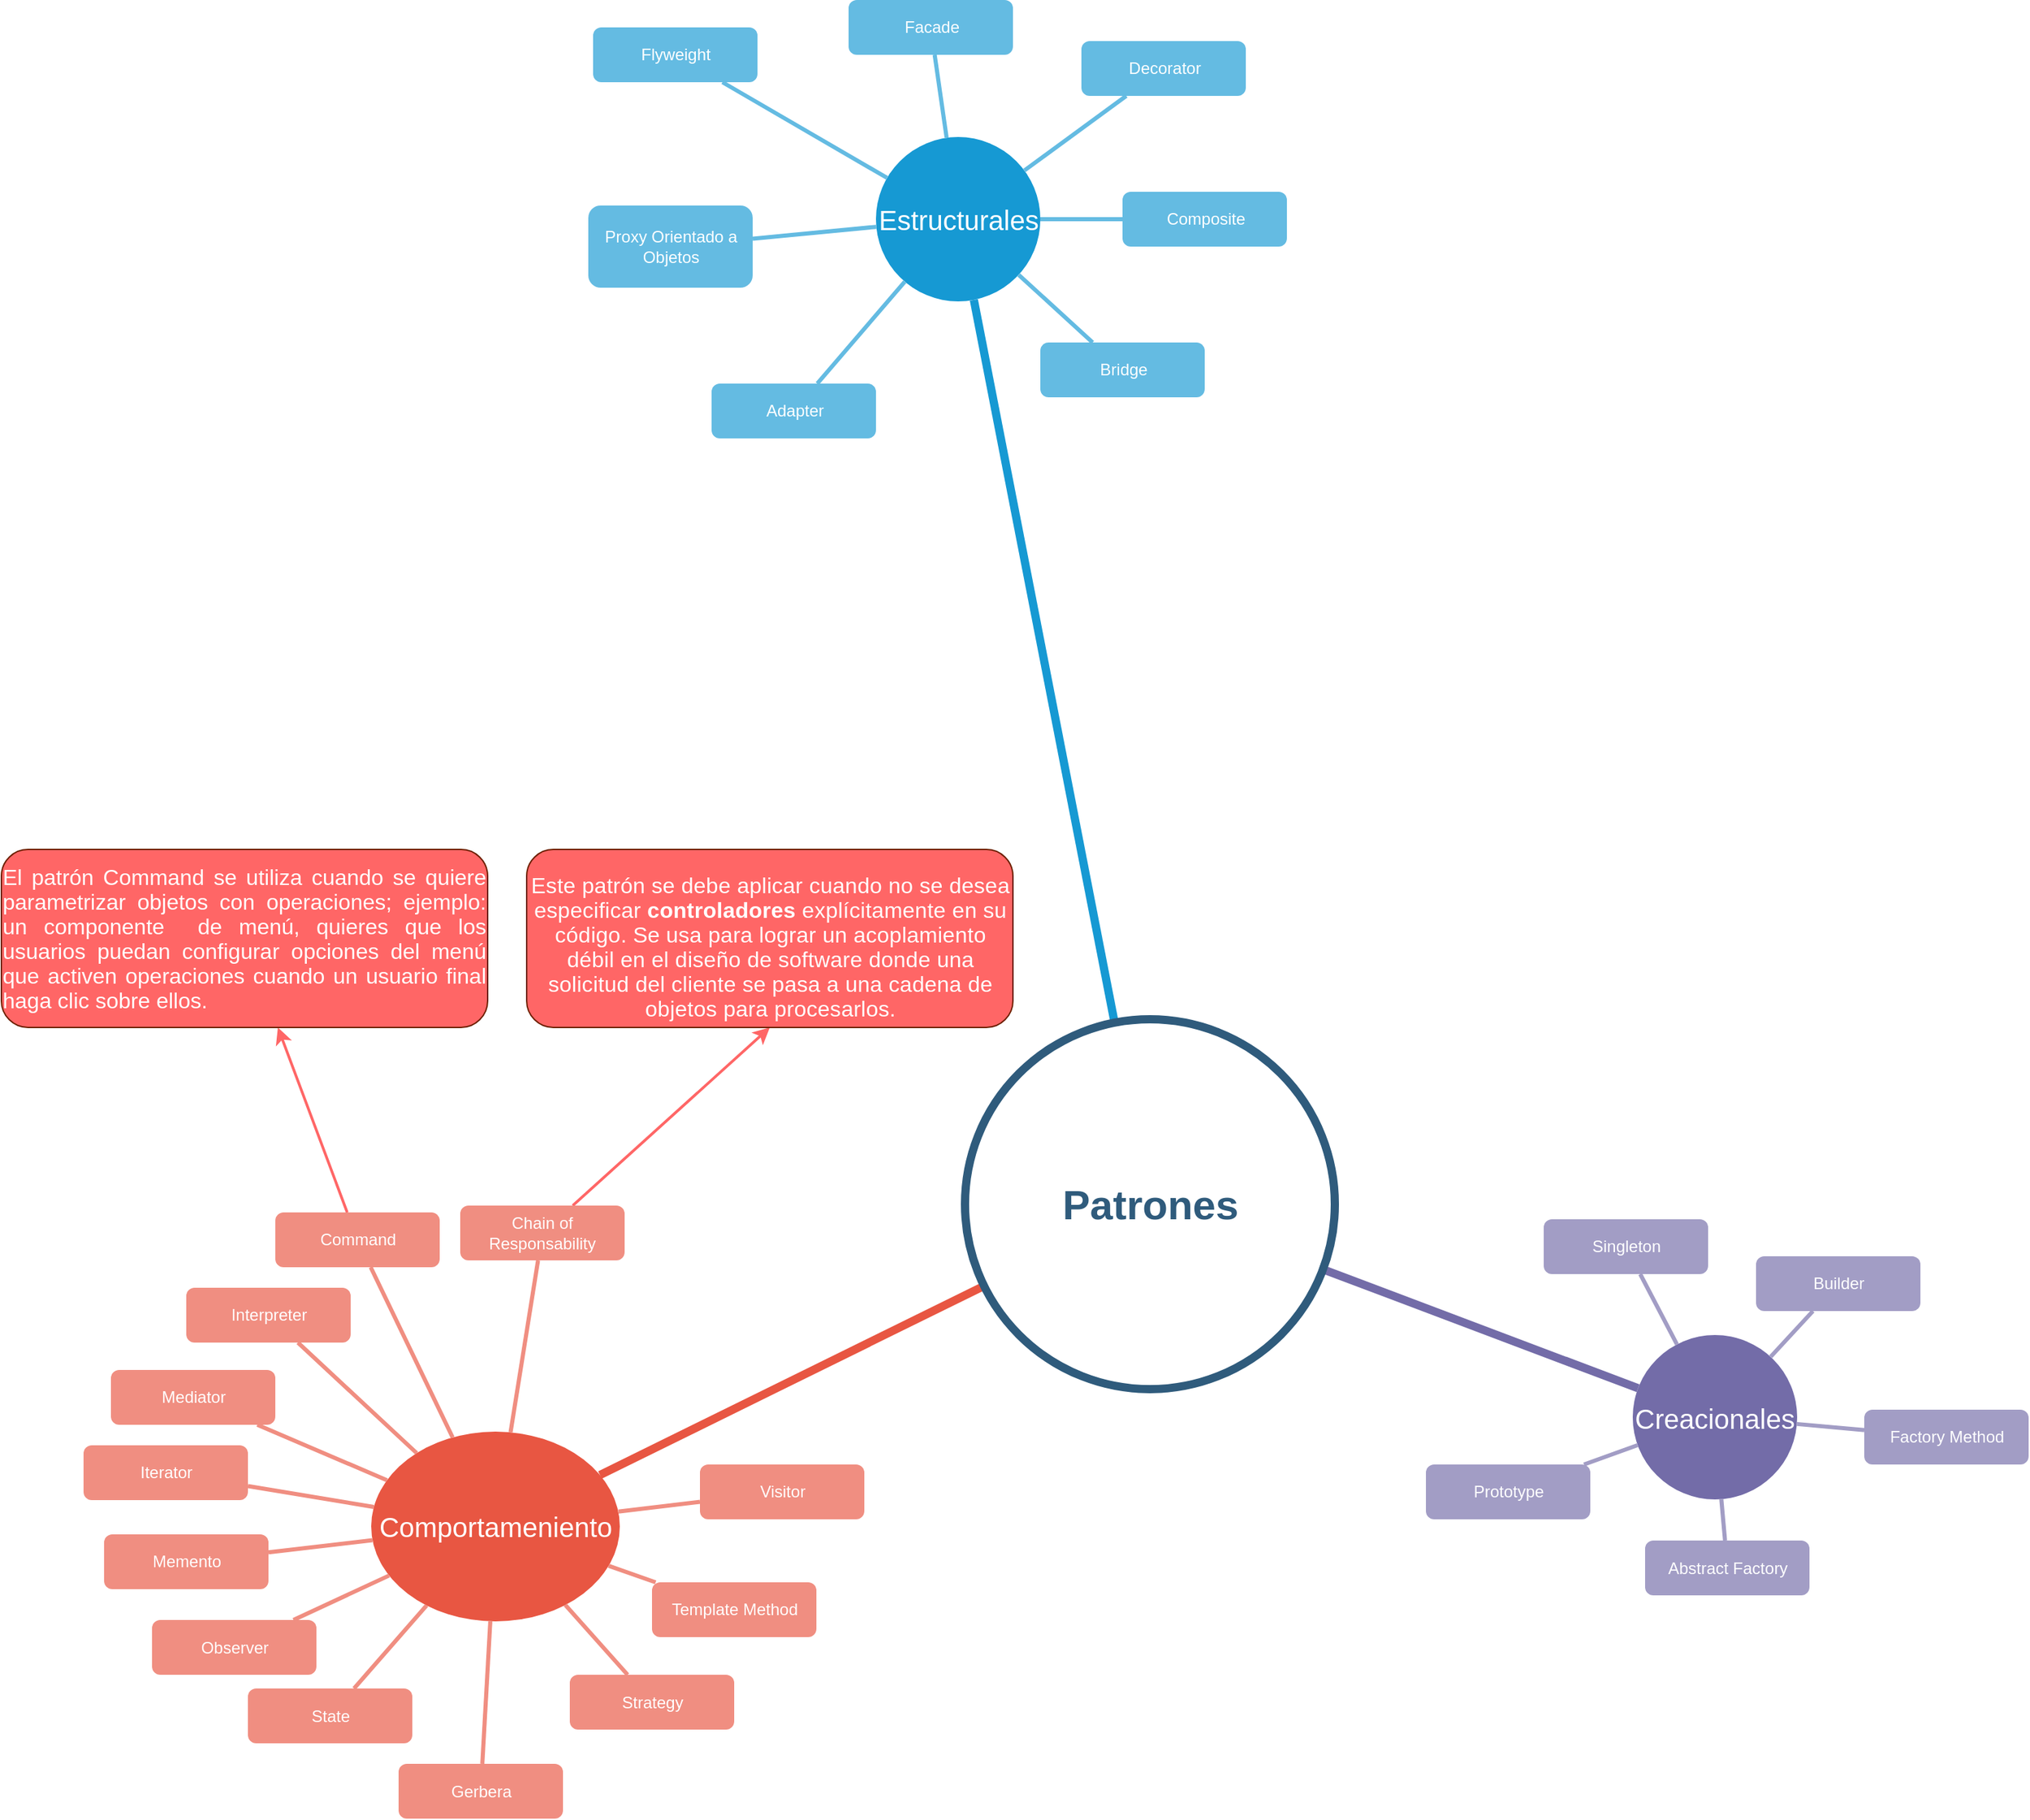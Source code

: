<mxfile version="17.2.4" type="github">
  <diagram id="6a731a19-8d31-9384-78a2-239565b7b9f0" name="Page-1">
    <mxGraphModel dx="868" dy="454" grid="1" gridSize="10" guides="1" tooltips="1" connect="1" arrows="1" fold="1" page="1" pageScale="1" pageWidth="1169" pageHeight="827" background="none" math="0" shadow="0">
      <root>
        <mxCell id="0" />
        <mxCell id="1" parent="0" />
        <mxCell id="1353" value="Estructurales" style="ellipse;whiteSpace=wrap;html=1;shadow=0;fontFamily=Helvetica;fontSize=20;fontColor=#FFFFFF;align=center;strokeWidth=3;fillColor=#1699D3;strokeColor=none;" parent="1" vertex="1">
          <mxGeometry x="818.5" y="200" width="120" height="120" as="geometry" />
        </mxCell>
        <mxCell id="1354" value="Creacionales" style="ellipse;whiteSpace=wrap;html=1;shadow=0;fontFamily=Helvetica;fontSize=20;fontColor=#FFFFFF;align=center;strokeWidth=3;fillColor=#736ca8;strokeColor=none;" parent="1" vertex="1">
          <mxGeometry x="1371" y="1074.5" width="120" height="120" as="geometry" />
        </mxCell>
        <mxCell id="1356" value="Comportameniento" style="ellipse;whiteSpace=wrap;html=1;shadow=0;fontFamily=Helvetica;fontSize=20;fontColor=#FFFFFF;align=center;strokeWidth=3;fillColor=#E85642;strokeColor=none;" parent="1" vertex="1">
          <mxGeometry x="450" y="1145" width="181.5" height="138.5" as="geometry" />
        </mxCell>
        <mxCell id="1362" style="endArrow=none;strokeWidth=6;strokeColor=#1699D3;html=1;" parent="1" source="1515" target="1353" edge="1">
          <mxGeometry relative="1" as="geometry" />
        </mxCell>
        <mxCell id="1364" style="endArrow=none;strokeWidth=6;strokeColor=#736ca8;html=1;" parent="1" source="1515" target="1354" edge="1">
          <mxGeometry relative="1" as="geometry" />
        </mxCell>
        <mxCell id="1366" value="" style="edgeStyle=none;endArrow=none;strokeWidth=6;strokeColor=#E85642;html=1;" parent="1" source="1515" target="1356" edge="1">
          <mxGeometry x="181" y="226.5" width="100" height="100" as="geometry">
            <mxPoint x="181" y="326.5" as="sourcePoint" />
            <mxPoint x="281" y="226.5" as="targetPoint" />
          </mxGeometry>
        </mxCell>
        <mxCell id="1437" value="Proxy Orientado a Objetos" style="rounded=1;fillColor=#64BBE2;strokeColor=none;strokeWidth=3;shadow=0;html=1;fontColor=#FFFFFF;imageAlign=center;whiteSpace=wrap;" parent="1" vertex="1">
          <mxGeometry x="608.5" y="250" width="120" height="60" as="geometry" />
        </mxCell>
        <mxCell id="1438" value="Flyweight" style="rounded=1;fillColor=#64BBE2;strokeColor=none;strokeWidth=3;shadow=0;html=1;fontColor=#FFFFFF;" parent="1" vertex="1">
          <mxGeometry x="612" y="120" width="120" height="40" as="geometry" />
        </mxCell>
        <mxCell id="1439" value="Facade" style="rounded=1;fillColor=#64BBE2;strokeColor=none;strokeWidth=3;shadow=0;html=1;fontColor=#FFFFFF;" parent="1" vertex="1">
          <mxGeometry x="798.5" y="100" width="120" height="40" as="geometry" />
        </mxCell>
        <mxCell id="1440" value="Decorator" style="rounded=1;fillColor=#64BBE2;strokeColor=none;strokeWidth=3;shadow=0;html=1;fontColor=#FFFFFF;" parent="1" vertex="1">
          <mxGeometry x="968.5" y="130" width="120" height="40" as="geometry" />
        </mxCell>
        <mxCell id="1441" value="Bridge" style="rounded=1;fillColor=#64BBE2;strokeColor=none;strokeWidth=3;shadow=0;html=1;fontColor=#FFFFFF;" parent="1" vertex="1">
          <mxGeometry x="938.5" y="350" width="120" height="40" as="geometry" />
        </mxCell>
        <mxCell id="1442" value="Composite" style="rounded=1;fillColor=#64BBE2;strokeColor=none;strokeWidth=3;shadow=0;html=1;fontColor=#FFFFFF;" parent="1" vertex="1">
          <mxGeometry x="998.5" y="240" width="120" height="40" as="geometry" />
        </mxCell>
        <mxCell id="1443" value="Adapter" style="rounded=1;fillColor=#64BBE2;strokeColor=none;strokeWidth=3;shadow=0;html=1;fontColor=#FFFFFF;" parent="1" vertex="1">
          <mxGeometry x="698.5" y="380" width="120" height="40" as="geometry" />
        </mxCell>
        <mxCell id="1448" value="" style="edgeStyle=none;endArrow=none;strokeWidth=3;strokeColor=#64BBE2;html=1;" parent="1" source="1353" target="1437" edge="1">
          <mxGeometry x="-1141.5" y="-410" width="100" height="100" as="geometry">
            <mxPoint x="-1141.5" y="-310" as="sourcePoint" />
            <mxPoint x="-1041.5" y="-410" as="targetPoint" />
          </mxGeometry>
        </mxCell>
        <mxCell id="1449" value="" style="edgeStyle=none;endArrow=none;strokeWidth=3;strokeColor=#64BBE2;html=1;" parent="1" source="1353" target="1438" edge="1">
          <mxGeometry x="-1141.5" y="-410" width="100" height="100" as="geometry">
            <mxPoint x="-1141.5" y="-310" as="sourcePoint" />
            <mxPoint x="-1041.5" y="-410" as="targetPoint" />
          </mxGeometry>
        </mxCell>
        <mxCell id="1450" value="" style="edgeStyle=none;endArrow=none;strokeWidth=3;strokeColor=#64BBE2;html=1;" parent="1" source="1353" target="1439" edge="1">
          <mxGeometry x="-1141.5" y="-410" width="100" height="100" as="geometry">
            <mxPoint x="-1141.5" y="-310" as="sourcePoint" />
            <mxPoint x="-1041.5" y="-410" as="targetPoint" />
          </mxGeometry>
        </mxCell>
        <mxCell id="1451" value="" style="edgeStyle=none;endArrow=none;strokeWidth=3;strokeColor=#64BBE2;html=1;" parent="1" source="1353" target="1440" edge="1">
          <mxGeometry x="-1141.5" y="-410" width="100" height="100" as="geometry">
            <mxPoint x="-1141.5" y="-310" as="sourcePoint" />
            <mxPoint x="-1041.5" y="-410" as="targetPoint" />
          </mxGeometry>
        </mxCell>
        <mxCell id="1452" value="" style="edgeStyle=none;endArrow=none;strokeWidth=3;strokeColor=#64BBE2;html=1;" parent="1" source="1353" target="1442" edge="1">
          <mxGeometry x="-1141.5" y="-410" width="100" height="100" as="geometry">
            <mxPoint x="-1141.5" y="-310" as="sourcePoint" />
            <mxPoint x="-1041.5" y="-410" as="targetPoint" />
          </mxGeometry>
        </mxCell>
        <mxCell id="1453" value="" style="edgeStyle=none;endArrow=none;strokeWidth=3;strokeColor=#64BBE2;html=1;" parent="1" source="1353" target="1441" edge="1">
          <mxGeometry x="-1141.5" y="-410" width="100" height="100" as="geometry">
            <mxPoint x="-1141.5" y="-310" as="sourcePoint" />
            <mxPoint x="-1041.5" y="-410" as="targetPoint" />
          </mxGeometry>
        </mxCell>
        <mxCell id="1454" value="" style="edgeStyle=none;endArrow=none;strokeWidth=3;strokeColor=#64BBE2;html=1;" parent="1" source="1353" target="1443" edge="1">
          <mxGeometry x="-1141.5" y="-410" width="100" height="100" as="geometry">
            <mxPoint x="-1141.5" y="-310" as="sourcePoint" />
            <mxPoint x="-1041.5" y="-410" as="targetPoint" />
          </mxGeometry>
        </mxCell>
        <mxCell id="1457" value="Singleton" style="rounded=1;fillColor=#a29dc5;strokeColor=none;strokeWidth=3;shadow=0;html=1;fontColor=#FFFFFF;" parent="1" vertex="1">
          <mxGeometry x="1306" y="990" width="120" height="40" as="geometry" />
        </mxCell>
        <mxCell id="1458" value="Abstract Factory" style="rounded=1;fillColor=#a29dc5;strokeColor=none;strokeWidth=3;shadow=0;html=1;fontColor=#FFFFFF;" parent="1" vertex="1">
          <mxGeometry x="1380" y="1224.5" width="120" height="40" as="geometry" />
        </mxCell>
        <mxCell id="1459" value="Builder" style="rounded=1;fillColor=#a29dc5;strokeColor=none;strokeWidth=3;shadow=0;html=1;fontColor=#FFFFFF;" parent="1" vertex="1">
          <mxGeometry x="1461" y="1017" width="120" height="40" as="geometry" />
        </mxCell>
        <mxCell id="1461" value="Factory Method" style="rounded=1;fillColor=#a29dc5;strokeColor=none;strokeWidth=3;shadow=0;html=1;fontColor=#FFFFFF;" parent="1" vertex="1">
          <mxGeometry x="1540" y="1129" width="120" height="40" as="geometry" />
        </mxCell>
        <mxCell id="1462" value="Prototype" style="rounded=1;fillColor=#a29dc5;strokeColor=none;strokeWidth=3;shadow=0;html=1;fontColor=#FFFFFF;" parent="1" vertex="1">
          <mxGeometry x="1220" y="1169" width="120" height="40" as="geometry" />
        </mxCell>
        <mxCell id="1464" value="" style="edgeStyle=none;endArrow=none;strokeWidth=3;strokeColor=#A29DC5;html=1;" parent="1" source="1354" target="1461" edge="1">
          <mxGeometry x="-89" y="-200.5" width="100" height="100" as="geometry">
            <mxPoint x="-89" y="-100.5" as="sourcePoint" />
            <mxPoint x="11" y="-200.5" as="targetPoint" />
          </mxGeometry>
        </mxCell>
        <mxCell id="1465" value="" style="edgeStyle=none;endArrow=none;strokeWidth=3;strokeColor=#A29DC5;html=1;" parent="1" source="1354" target="1458" edge="1">
          <mxGeometry x="-89" y="-200.5" width="100" height="100" as="geometry">
            <mxPoint x="-89" y="-100.5" as="sourcePoint" />
            <mxPoint x="11" y="-200.5" as="targetPoint" />
          </mxGeometry>
        </mxCell>
        <mxCell id="1466" value="" style="edgeStyle=none;endArrow=none;strokeWidth=3;strokeColor=#A29DC5;html=1;" parent="1" source="1354" target="1462" edge="1">
          <mxGeometry x="-89" y="-200.5" width="100" height="100" as="geometry">
            <mxPoint x="-89" y="-100.5" as="sourcePoint" />
            <mxPoint x="11" y="-200.5" as="targetPoint" />
          </mxGeometry>
        </mxCell>
        <mxCell id="1467" value="" style="edgeStyle=none;endArrow=none;strokeWidth=3;strokeColor=#A29DC5;html=1;" parent="1" source="1354" target="1457" edge="1">
          <mxGeometry x="-89" y="-200.5" width="100" height="100" as="geometry">
            <mxPoint x="-89" y="-100.5" as="sourcePoint" />
            <mxPoint x="11" y="-200.5" as="targetPoint" />
          </mxGeometry>
        </mxCell>
        <mxCell id="tyB7Aq6SBeK5hWP6T13b-1543" style="rounded=0;orthogonalLoop=1;jettySize=auto;html=1;entryX=0.5;entryY=1;entryDx=0;entryDy=0;fontColor=#FFFFFF;strokeWidth=2;strokeColor=#FF6666;" edge="1" parent="1" source="1490" target="tyB7Aq6SBeK5hWP6T13b-1542">
          <mxGeometry relative="1" as="geometry" />
        </mxCell>
        <mxCell id="1490" value="Chain of Responsability" style="rounded=1;fillColor=#f08e81;strokeColor=none;strokeWidth=3;shadow=0;html=1;fontColor=#FFFFFF;whiteSpace=wrap;" parent="1" vertex="1">
          <mxGeometry x="515" y="980" width="120" height="40" as="geometry" />
        </mxCell>
        <mxCell id="tyB7Aq6SBeK5hWP6T13b-1546" style="edgeStyle=none;rounded=0;orthogonalLoop=1;jettySize=auto;html=1;fontColor=#FFFFFF;strokeColor=#FF6666;strokeWidth=2;" edge="1" parent="1" source="1491" target="tyB7Aq6SBeK5hWP6T13b-1544">
          <mxGeometry relative="1" as="geometry" />
        </mxCell>
        <mxCell id="1491" value="Command" style="rounded=1;fillColor=#f08e81;strokeColor=none;strokeWidth=3;shadow=0;html=1;fontColor=#FFFFFF;" parent="1" vertex="1">
          <mxGeometry x="380" y="985" width="120" height="40" as="geometry" />
        </mxCell>
        <mxCell id="1492" value="Interpreter" style="rounded=1;fillColor=#f08e81;strokeColor=none;strokeWidth=3;shadow=0;html=1;fontColor=#FFFFFF;" parent="1" vertex="1">
          <mxGeometry x="315" y="1040" width="120" height="40" as="geometry" />
        </mxCell>
        <mxCell id="1493" value="Mediator" style="rounded=1;fillColor=#f08e81;strokeColor=none;strokeWidth=3;shadow=0;html=1;fontColor=#FFFFFF;" parent="1" vertex="1">
          <mxGeometry x="260" y="1100" width="120" height="40" as="geometry" />
        </mxCell>
        <mxCell id="1494" value="Iterator" style="rounded=1;fillColor=#f08e81;strokeColor=none;strokeWidth=3;shadow=0;html=1;fontColor=#FFFFFF;" parent="1" vertex="1">
          <mxGeometry x="240" y="1155" width="120" height="40" as="geometry" />
        </mxCell>
        <mxCell id="1495" value="Memento" style="rounded=1;fillColor=#f08e81;strokeColor=none;strokeWidth=3;shadow=0;html=1;fontColor=#FFFFFF;" parent="1" vertex="1">
          <mxGeometry x="255" y="1220" width="120" height="40" as="geometry" />
        </mxCell>
        <mxCell id="1496" value="Observer" style="rounded=1;fillColor=#f08e81;strokeColor=none;strokeWidth=3;shadow=0;html=1;fontColor=#FFFFFF;" parent="1" vertex="1">
          <mxGeometry x="290" y="1282.5" width="120" height="40" as="geometry" />
        </mxCell>
        <mxCell id="1497" value="State" style="rounded=1;fillColor=#f08e81;strokeColor=none;strokeWidth=3;shadow=0;html=1;fontColor=#FFFFFF;" parent="1" vertex="1">
          <mxGeometry x="360" y="1332.5" width="120" height="40" as="geometry" />
        </mxCell>
        <mxCell id="1498" value="Gerbera" style="rounded=1;fillColor=#f08e81;strokeColor=none;strokeWidth=3;shadow=0;html=1;fontColor=#FFFFFF;" parent="1" vertex="1">
          <mxGeometry x="470" y="1387.5" width="120" height="40" as="geometry" />
        </mxCell>
        <mxCell id="1499" value="Strategy" style="rounded=1;fillColor=#f08e81;strokeColor=none;strokeWidth=3;shadow=0;html=1;fontColor=#FFFFFF;" parent="1" vertex="1">
          <mxGeometry x="595" y="1322.5" width="120" height="40" as="geometry" />
        </mxCell>
        <mxCell id="1500" value="Template Method" style="rounded=1;fillColor=#f08e81;strokeColor=none;strokeWidth=3;shadow=0;html=1;fontColor=#FFFFFF;" parent="1" vertex="1">
          <mxGeometry x="655" y="1255" width="120" height="40" as="geometry" />
        </mxCell>
        <mxCell id="1501" value="Visitor" style="rounded=1;fillColor=#f08e81;strokeColor=none;strokeWidth=3;shadow=0;html=1;fontColor=#FFFFFF;" parent="1" vertex="1">
          <mxGeometry x="690" y="1169" width="120" height="40" as="geometry" />
        </mxCell>
        <mxCell id="1502" value="" style="edgeStyle=none;endArrow=none;strokeWidth=3;strokeColor=#F08E81;html=1;" parent="1" source="1356" target="1501" edge="1">
          <mxGeometry x="80" y="25" width="100" height="100" as="geometry">
            <mxPoint x="80" y="125" as="sourcePoint" />
            <mxPoint x="675" y="1190.234" as="targetPoint" />
          </mxGeometry>
        </mxCell>
        <mxCell id="1503" value="" style="edgeStyle=none;endArrow=none;strokeWidth=3;strokeColor=#F08E81;html=1;" parent="1" source="1356" target="1490" edge="1">
          <mxGeometry x="80" y="25" width="100" height="100" as="geometry">
            <mxPoint x="80" y="125" as="sourcePoint" />
            <mxPoint x="180" y="25" as="targetPoint" />
          </mxGeometry>
        </mxCell>
        <mxCell id="1504" value="" style="edgeStyle=none;endArrow=none;strokeWidth=3;strokeColor=#F08E81;html=1;" parent="1" source="1356" target="1491" edge="1">
          <mxGeometry x="80" y="25" width="100" height="100" as="geometry">
            <mxPoint x="80" y="125" as="sourcePoint" />
            <mxPoint x="180" y="25" as="targetPoint" />
          </mxGeometry>
        </mxCell>
        <mxCell id="1505" value="" style="edgeStyle=none;endArrow=none;strokeWidth=3;strokeColor=#F08E81;html=1;" parent="1" source="1356" target="1492" edge="1">
          <mxGeometry x="80" y="25" width="100" height="100" as="geometry">
            <mxPoint x="80" y="125" as="sourcePoint" />
            <mxPoint x="180" y="25" as="targetPoint" />
          </mxGeometry>
        </mxCell>
        <mxCell id="1506" value="" style="edgeStyle=none;endArrow=none;strokeWidth=3;strokeColor=#F08E81;html=1;" parent="1" source="1356" target="1493" edge="1">
          <mxGeometry x="80" y="25" width="100" height="100" as="geometry">
            <mxPoint x="80" y="125" as="sourcePoint" />
            <mxPoint x="180" y="25" as="targetPoint" />
          </mxGeometry>
        </mxCell>
        <mxCell id="1507" value="" style="edgeStyle=none;endArrow=none;strokeWidth=3;strokeColor=#F08E81;html=1;" parent="1" source="1356" target="1494" edge="1">
          <mxGeometry x="80" y="25" width="100" height="100" as="geometry">
            <mxPoint x="80" y="125" as="sourcePoint" />
            <mxPoint x="180" y="25" as="targetPoint" />
          </mxGeometry>
        </mxCell>
        <mxCell id="1508" value="" style="edgeStyle=none;endArrow=none;strokeWidth=3;strokeColor=#F08E81;html=1;" parent="1" source="1356" target="1495" edge="1">
          <mxGeometry x="80" y="25" width="100" height="100" as="geometry">
            <mxPoint x="80" y="125" as="sourcePoint" />
            <mxPoint x="180" y="25" as="targetPoint" />
          </mxGeometry>
        </mxCell>
        <mxCell id="1509" value="" style="edgeStyle=none;endArrow=none;strokeWidth=3;strokeColor=#F08E81;html=1;" parent="1" source="1356" target="1496" edge="1">
          <mxGeometry x="80" y="25" width="100" height="100" as="geometry">
            <mxPoint x="80" y="125" as="sourcePoint" />
            <mxPoint x="180" y="25" as="targetPoint" />
          </mxGeometry>
        </mxCell>
        <mxCell id="1510" value="" style="edgeStyle=none;endArrow=none;strokeWidth=3;strokeColor=#F08E81;html=1;" parent="1" source="1356" target="1497" edge="1">
          <mxGeometry x="80" y="25" width="100" height="100" as="geometry">
            <mxPoint x="80" y="125" as="sourcePoint" />
            <mxPoint x="180" y="25" as="targetPoint" />
          </mxGeometry>
        </mxCell>
        <mxCell id="1511" value="" style="edgeStyle=none;endArrow=none;strokeWidth=3;strokeColor=#F08E81;html=1;" parent="1" source="1356" target="1498" edge="1">
          <mxGeometry x="80" y="25" width="100" height="100" as="geometry">
            <mxPoint x="80" y="125" as="sourcePoint" />
            <mxPoint x="180" y="25" as="targetPoint" />
          </mxGeometry>
        </mxCell>
        <mxCell id="1512" value="" style="edgeStyle=none;endArrow=none;strokeWidth=3;strokeColor=#F08E81;html=1;" parent="1" source="1356" target="1499" edge="1">
          <mxGeometry x="80" y="25" width="100" height="100" as="geometry">
            <mxPoint x="80" y="125" as="sourcePoint" />
            <mxPoint x="180" y="25" as="targetPoint" />
          </mxGeometry>
        </mxCell>
        <mxCell id="1513" value="" style="edgeStyle=none;endArrow=none;strokeWidth=3;strokeColor=#F08E81;html=1;" parent="1" source="1356" target="1500" edge="1">
          <mxGeometry x="80" y="25" width="100" height="100" as="geometry">
            <mxPoint x="80" y="125" as="sourcePoint" />
            <mxPoint x="180" y="25" as="targetPoint" />
          </mxGeometry>
        </mxCell>
        <mxCell id="1515" value="Patrones" style="ellipse;whiteSpace=wrap;html=1;shadow=0;fontFamily=Helvetica;fontSize=30;fontColor=#2F5B7C;align=center;strokeColor=#2F5B7C;strokeWidth=6;fillColor=#FFFFFF;fontStyle=1;gradientColor=none;" parent="1" vertex="1">
          <mxGeometry x="883.5" y="844" width="270" height="270" as="geometry" />
        </mxCell>
        <mxCell id="1541" value="" style="edgeStyle=none;endArrow=none;strokeWidth=3;strokeColor=#A29DC5;html=1;" parent="1" source="1354" target="1459" edge="1">
          <mxGeometry x="-1514" y="-505.5" width="100" height="100" as="geometry">
            <mxPoint x="-1514" y="-405.5" as="sourcePoint" />
            <mxPoint x="-1414" y="-505.5" as="targetPoint" />
          </mxGeometry>
        </mxCell>
        <mxCell id="tyB7Aq6SBeK5hWP6T13b-1542" value="&lt;p class=&quot;MsoNormal&quot; style=&quot;margin-bottom: 0cm ; line-height: normal ; vertical-align: baseline&quot;&gt;&lt;span style=&quot;font-size: 12pt ; font-family: &amp;#34;arial&amp;#34; , sans-serif ; letter-spacing: 0.1pt&quot;&gt;Este patrón se debe&amp;nbsp;aplicar &lt;/span&gt;&lt;span style=&quot;font-size: 12pt ; font-family: &amp;#34;arial&amp;#34; , sans-serif ; letter-spacing: 0.1pt&quot;&gt;cuando no se desea especificar &lt;b&gt;controladores&amp;nbsp;&lt;/b&gt;explícitamente en su código.&lt;/span&gt;&lt;span style=&quot;font-size: 12pt ; font-family: &amp;#34;arial&amp;#34; , sans-serif&quot;&gt; Se&lt;span style=&quot;letter-spacing: 0.1pt&quot;&gt; usa para lograr un acoplamiento débil en el diseño de software donde una solicitud del cliente se pasa a una cadena de objetos para procesarlos.&lt;/span&gt;&lt;/span&gt;&lt;span style=&quot;font-size: 12pt ; font-family: &amp;#34;arial&amp;#34; , sans-serif ; letter-spacing: 0.1pt ; background-color: white ; font-size: 12pt ; letter-spacing: 0.1pt&quot;&gt;&lt;/span&gt;&lt;/p&gt;" style="rounded=1;whiteSpace=wrap;html=1;fillColor=#FF6666;strokeColor=#6D1F00;fontColor=#ffffff;" vertex="1" parent="1">
          <mxGeometry x="563.5" y="720" width="355" height="130" as="geometry" />
        </mxCell>
        <mxCell id="tyB7Aq6SBeK5hWP6T13b-1544" value="&lt;p class=&quot;MsoNormal&quot; style=&quot;text-align: justify ; line-height: normal&quot;&gt;&lt;span style=&quot;font-size: 12pt ; font-family: &amp;#34;arial&amp;#34; , sans-serif&quot;&gt;El patrón Command se utiliza cuando se quiere parametrizar objetos con operaciones; ejemplo: un componente&amp;nbsp; de menú, quieres que los usuarios puedan configurar opciones del menú que activen operaciones cuando un usuario final haga clic sobre ellos.&lt;/span&gt;&lt;span style=&quot;font-size: 12.0pt&quot;&gt;&lt;/span&gt;&lt;/p&gt;" style="rounded=1;whiteSpace=wrap;html=1;fillColor=#FF6666;strokeColor=#6D1F00;fontColor=#ffffff;" vertex="1" parent="1">
          <mxGeometry x="180" y="720" width="355" height="130" as="geometry" />
        </mxCell>
      </root>
    </mxGraphModel>
  </diagram>
</mxfile>
